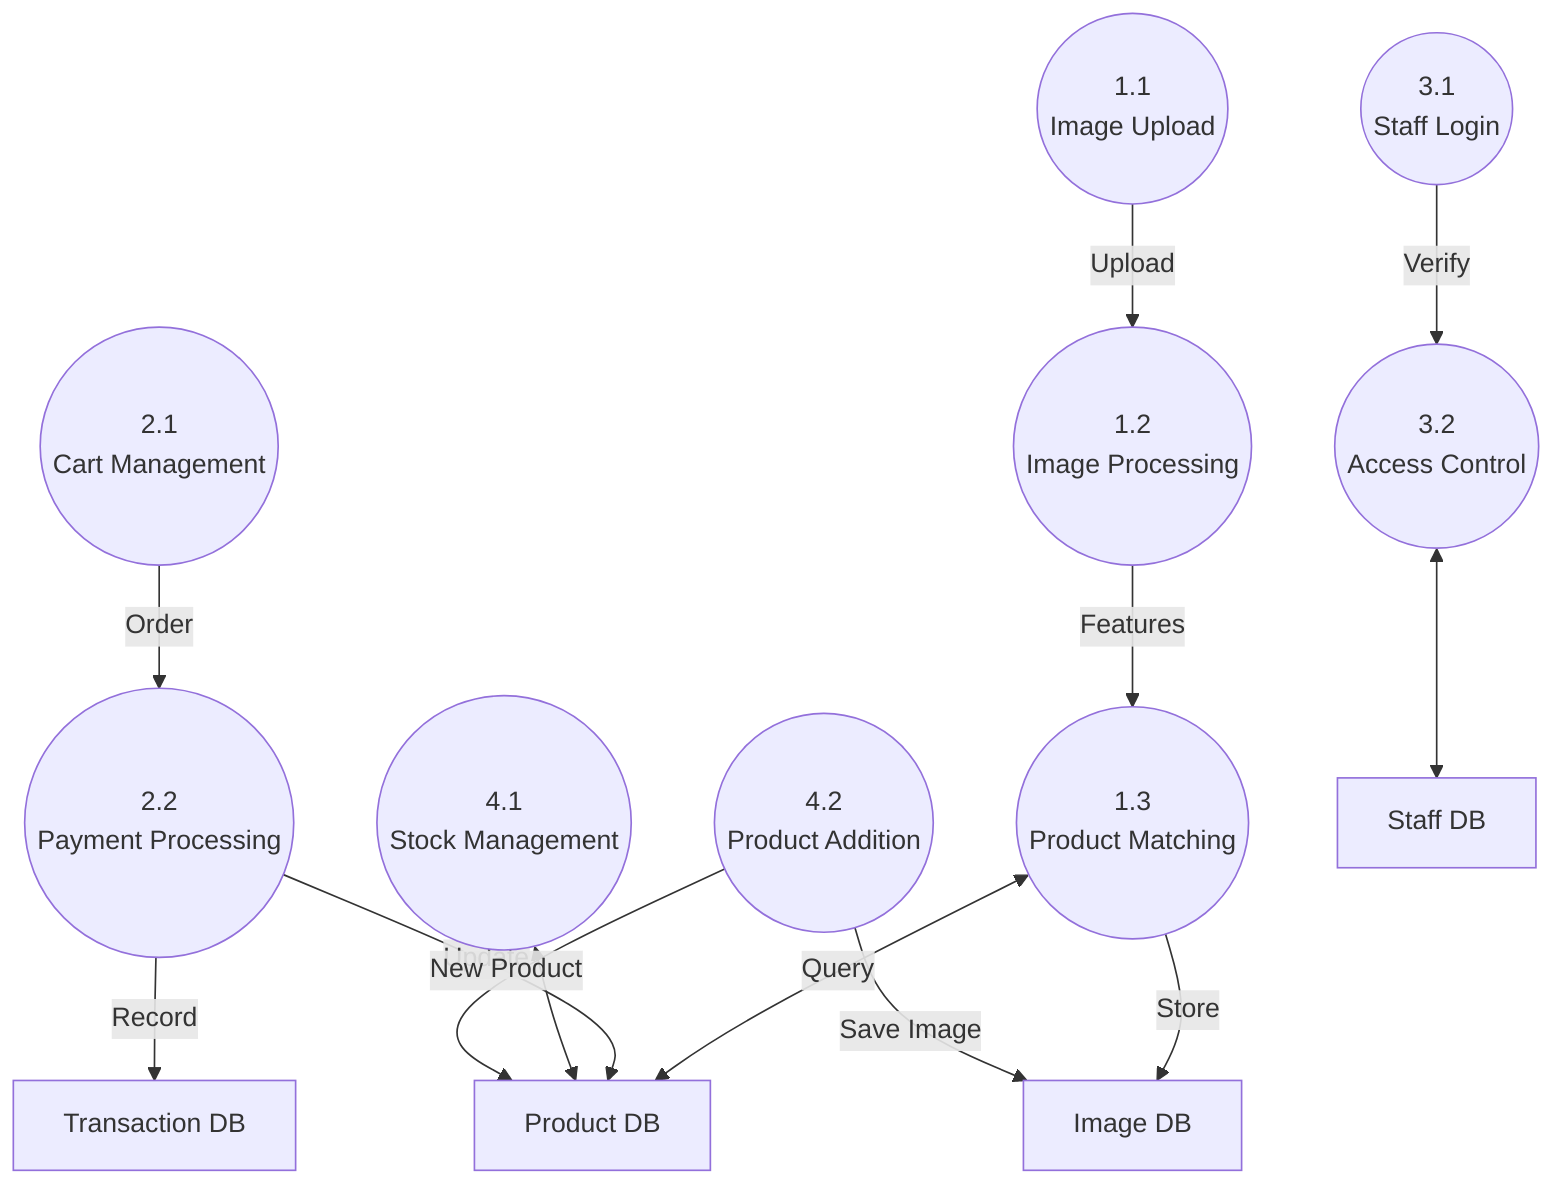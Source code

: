 flowchart TD
    %% Customer Side Processes
    P1((1.1\nImage Upload))
    P2((1.2\nImage Processing))
    P3((1.3\nProduct Matching))
    P4((2.1\nCart Management))
    P5((2.2\nPayment Processing))
    
    %% Staff Side Processes
    P6((3.1\nStaff Login))
    P7((3.2\nAccess Control))
    P8((4.1\nStock Management))
    P9((4.2\nProduct Addition))
    
    %% Data Stores
    DS1[Product DB]
    DS2[Image DB]
    DS3[Staff DB]
    DS4[Transaction DB]
    
    %% Flows
    P1 -->|Upload| P2
    P2 -->|Features| P3
    P3 <-->|Query| DS1
    P3 -->|Store| DS2
    
    P4 -->|Order| P5
    P5 -->|Record| DS4
    P5 -->|Update| DS1
    
    P6 -->|Verify| P7
    P7 <--> DS3
    
    P8 <--> DS1
    P9 -->|New Product| DS1
    P9 -->|Save Image| DS2